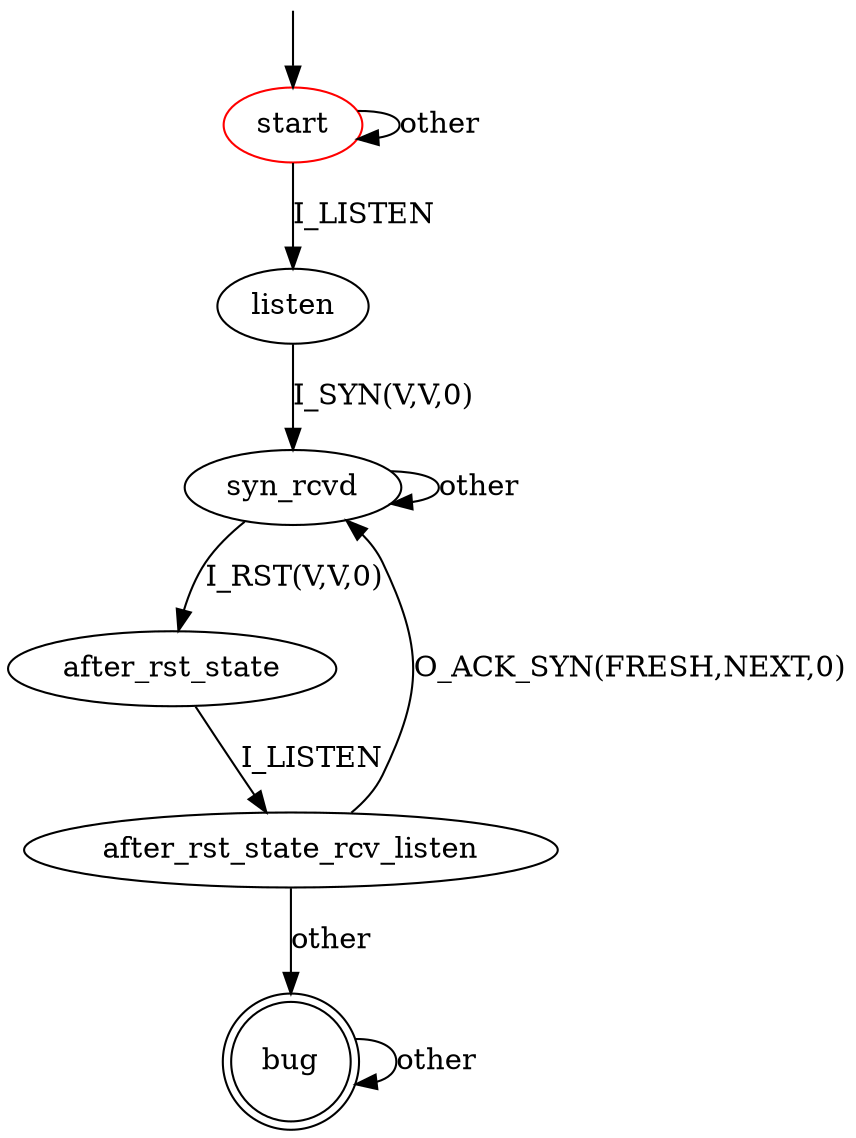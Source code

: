 digraph G {
label=""
start [color="red"]
bug [shape="doublecircle"]

start -> start [label="other"]
start ->listen [label="I_LISTEN"]
listen -> syn_rcvd [label="I_SYN(V,V,0)"]
syn_rcvd -> syn_rcvd [label="other"]
syn_rcvd -> after_rst_state [label="I_RST(V,V,0)"]
after_rst_state -> after_rst_state_rcv_listen [label="I_LISTEN"]
after_rst_state_rcv_listen -> syn_rcvd [label="O_ACK_SYN(FRESH,NEXT,0)"] 
after_rst_state_rcv_listen -> bug [label="other"]

bug -> bug [label="other"]

__start0 [label="" shape="none" width="0" height="0"];
__start0 -> start;
}

